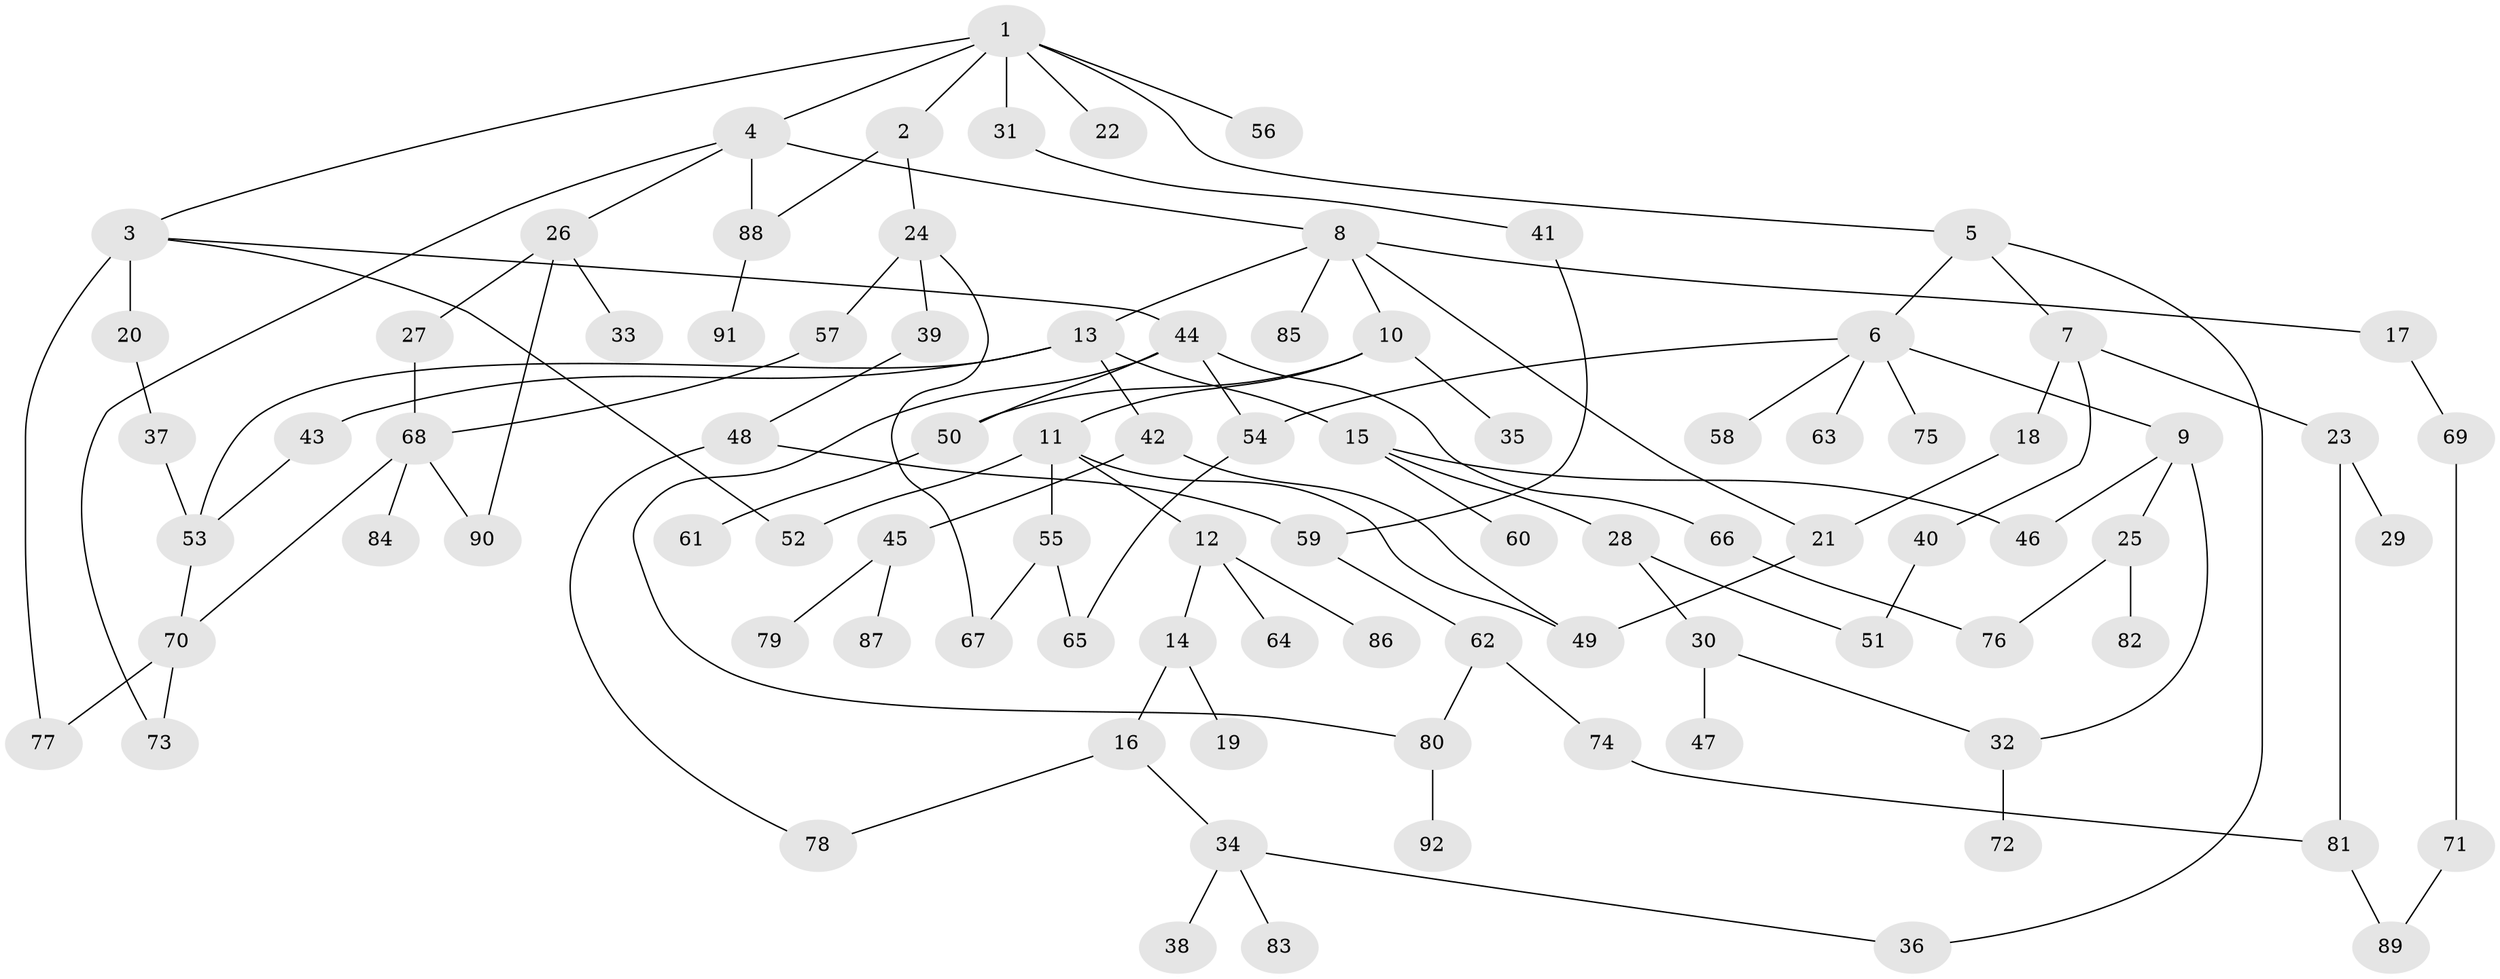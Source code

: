 // Generated by graph-tools (version 1.1) at 2025/41/03/09/25 04:41:05]
// undirected, 92 vertices, 117 edges
graph export_dot {
graph [start="1"]
  node [color=gray90,style=filled];
  1;
  2;
  3;
  4;
  5;
  6;
  7;
  8;
  9;
  10;
  11;
  12;
  13;
  14;
  15;
  16;
  17;
  18;
  19;
  20;
  21;
  22;
  23;
  24;
  25;
  26;
  27;
  28;
  29;
  30;
  31;
  32;
  33;
  34;
  35;
  36;
  37;
  38;
  39;
  40;
  41;
  42;
  43;
  44;
  45;
  46;
  47;
  48;
  49;
  50;
  51;
  52;
  53;
  54;
  55;
  56;
  57;
  58;
  59;
  60;
  61;
  62;
  63;
  64;
  65;
  66;
  67;
  68;
  69;
  70;
  71;
  72;
  73;
  74;
  75;
  76;
  77;
  78;
  79;
  80;
  81;
  82;
  83;
  84;
  85;
  86;
  87;
  88;
  89;
  90;
  91;
  92;
  1 -- 2;
  1 -- 3;
  1 -- 4;
  1 -- 5;
  1 -- 22;
  1 -- 31;
  1 -- 56;
  2 -- 24;
  2 -- 88;
  3 -- 20;
  3 -- 44;
  3 -- 52;
  3 -- 77;
  4 -- 8;
  4 -- 26;
  4 -- 88;
  4 -- 73;
  5 -- 6;
  5 -- 7;
  5 -- 36;
  6 -- 9;
  6 -- 58;
  6 -- 63;
  6 -- 75;
  6 -- 54;
  7 -- 18;
  7 -- 23;
  7 -- 40;
  8 -- 10;
  8 -- 13;
  8 -- 17;
  8 -- 21;
  8 -- 85;
  9 -- 25;
  9 -- 46;
  9 -- 32;
  10 -- 11;
  10 -- 35;
  10 -- 50;
  11 -- 12;
  11 -- 49;
  11 -- 55;
  11 -- 52;
  12 -- 14;
  12 -- 64;
  12 -- 86;
  13 -- 15;
  13 -- 42;
  13 -- 43;
  13 -- 53;
  14 -- 16;
  14 -- 19;
  15 -- 28;
  15 -- 60;
  15 -- 46;
  16 -- 34;
  16 -- 78;
  17 -- 69;
  18 -- 21;
  20 -- 37;
  21 -- 49;
  23 -- 29;
  23 -- 81;
  24 -- 39;
  24 -- 57;
  24 -- 67;
  25 -- 76;
  25 -- 82;
  26 -- 27;
  26 -- 33;
  26 -- 90;
  27 -- 68;
  28 -- 30;
  28 -- 51;
  30 -- 32;
  30 -- 47;
  31 -- 41;
  32 -- 72;
  34 -- 36;
  34 -- 38;
  34 -- 83;
  37 -- 53;
  39 -- 48;
  40 -- 51;
  41 -- 59;
  42 -- 45;
  42 -- 49;
  43 -- 53;
  44 -- 50;
  44 -- 54;
  44 -- 66;
  44 -- 80;
  45 -- 79;
  45 -- 87;
  48 -- 78;
  48 -- 59;
  50 -- 61;
  53 -- 70;
  54 -- 65;
  55 -- 67;
  55 -- 65;
  57 -- 68;
  59 -- 62;
  62 -- 74;
  62 -- 80;
  66 -- 76;
  68 -- 70;
  68 -- 84;
  68 -- 90;
  69 -- 71;
  70 -- 73;
  70 -- 77;
  71 -- 89;
  74 -- 81;
  80 -- 92;
  81 -- 89;
  88 -- 91;
}
